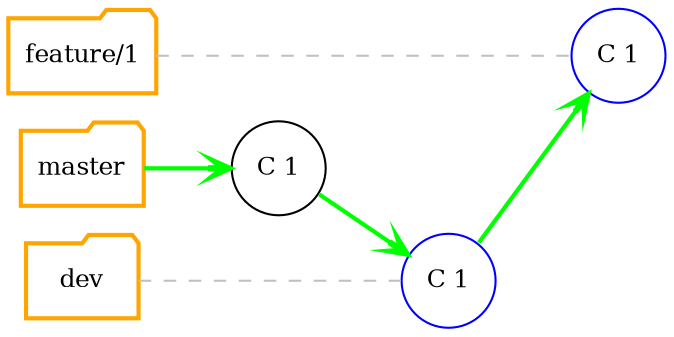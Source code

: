 digraph git_branch_model {
  splines=line
  rankdir="LR"
  bgcolor="transparent"

  /* Global Node/Edge config */
  edge[arrowhead=open]

  /* Nodes representing the branches */
  node[ fontsize=12.0,style="bold", shape=folder, color=orange]
  master [group="master"]
  dev [group="dev"]
  feature_1 [label="feature/1", group="feature_1"]

  /* Nodes representing commit */
  node[ fontsize=12.0,style="",shape=circle, color=""]
  C_1[label="C 1", group="master"]

  /* Nodes representing pointer */
  node[color="blue"]
  C_1_D [label="C 1", group="dev"]
  C_1_F_1 [label="C 1", group="feature_1"]

  edge[arrowhead=none, style="dashed",color=gray]
  /* Define master branch commits */
  master -> C_1 [arrowhead=open, color="green", style="bold"]
  feature_1 -> C_1_F_1

  /* Define dev branch commits */
  dev -> C_1_D

  edge[color="green", arrowhead=open,  style="bold"]
  /* 1. inter branch commit */
  C_1 -> C_1_D -> { C_1_F_1 }

  {rank=same; master dev feature_1}
}
